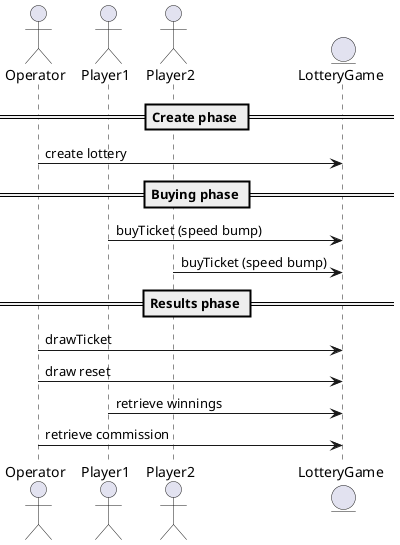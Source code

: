 @startuml

actor Operator 
actor Player1
actor Player2
entity LotteryGame 

== Create phase ==
Operator -> LotteryGame: create lottery 

== Buying phase ==

Player1 -> LotteryGame: buyTicket (speed bump)
Player2 -> LotteryGame: buyTicket (speed bump)

== Results phase ==

Operator -> LotteryGame: drawTicket
Operator -> LotteryGame: draw reset 

Player1 -> LotteryGame: retrieve winnings
Operator -> LotteryGame: retrieve commission


@enduml 